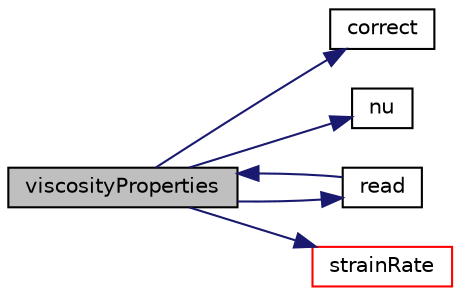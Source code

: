 digraph "viscosityProperties"
{
  bgcolor="transparent";
  edge [fontname="Helvetica",fontsize="10",labelfontname="Helvetica",labelfontsize="10"];
  node [fontname="Helvetica",fontsize="10",shape=record];
  rankdir="LR";
  Node1 [label="viscosityProperties",height=0.2,width=0.4,color="black", fillcolor="grey75", style="filled", fontcolor="black"];
  Node1 -> Node2 [color="midnightblue",fontsize="10",style="solid",fontname="Helvetica"];
  Node2 [label="correct",height=0.2,width=0.4,color="black",URL="$a02807.html#a7e204aa62fa1c1f527e8f1c62dc62061",tooltip="Correct the laminar viscosity. "];
  Node1 -> Node3 [color="midnightblue",fontsize="10",style="solid",fontname="Helvetica"];
  Node3 [label="nu",height=0.2,width=0.4,color="black",URL="$a02807.html#a873c2bd19b9d6641c6c1f03df3a292aa",tooltip="Return the laminar viscosity. "];
  Node1 -> Node4 [color="midnightblue",fontsize="10",style="solid",fontname="Helvetica"];
  Node4 [label="read",height=0.2,width=0.4,color="black",URL="$a02807.html#af5af8741714c81b5fafbf9eaea75abdb",tooltip="Read transportProperties dictionary. "];
  Node4 -> Node1 [color="midnightblue",fontsize="10",style="solid",fontname="Helvetica"];
  Node1 -> Node5 [color="midnightblue",fontsize="10",style="solid",fontname="Helvetica"];
  Node5 [label="strainRate",height=0.2,width=0.4,color="red",URL="$a02807.html#a2f494d28c10b57f6bc995124a23a1149",tooltip="Return the strain rate. "];
}
